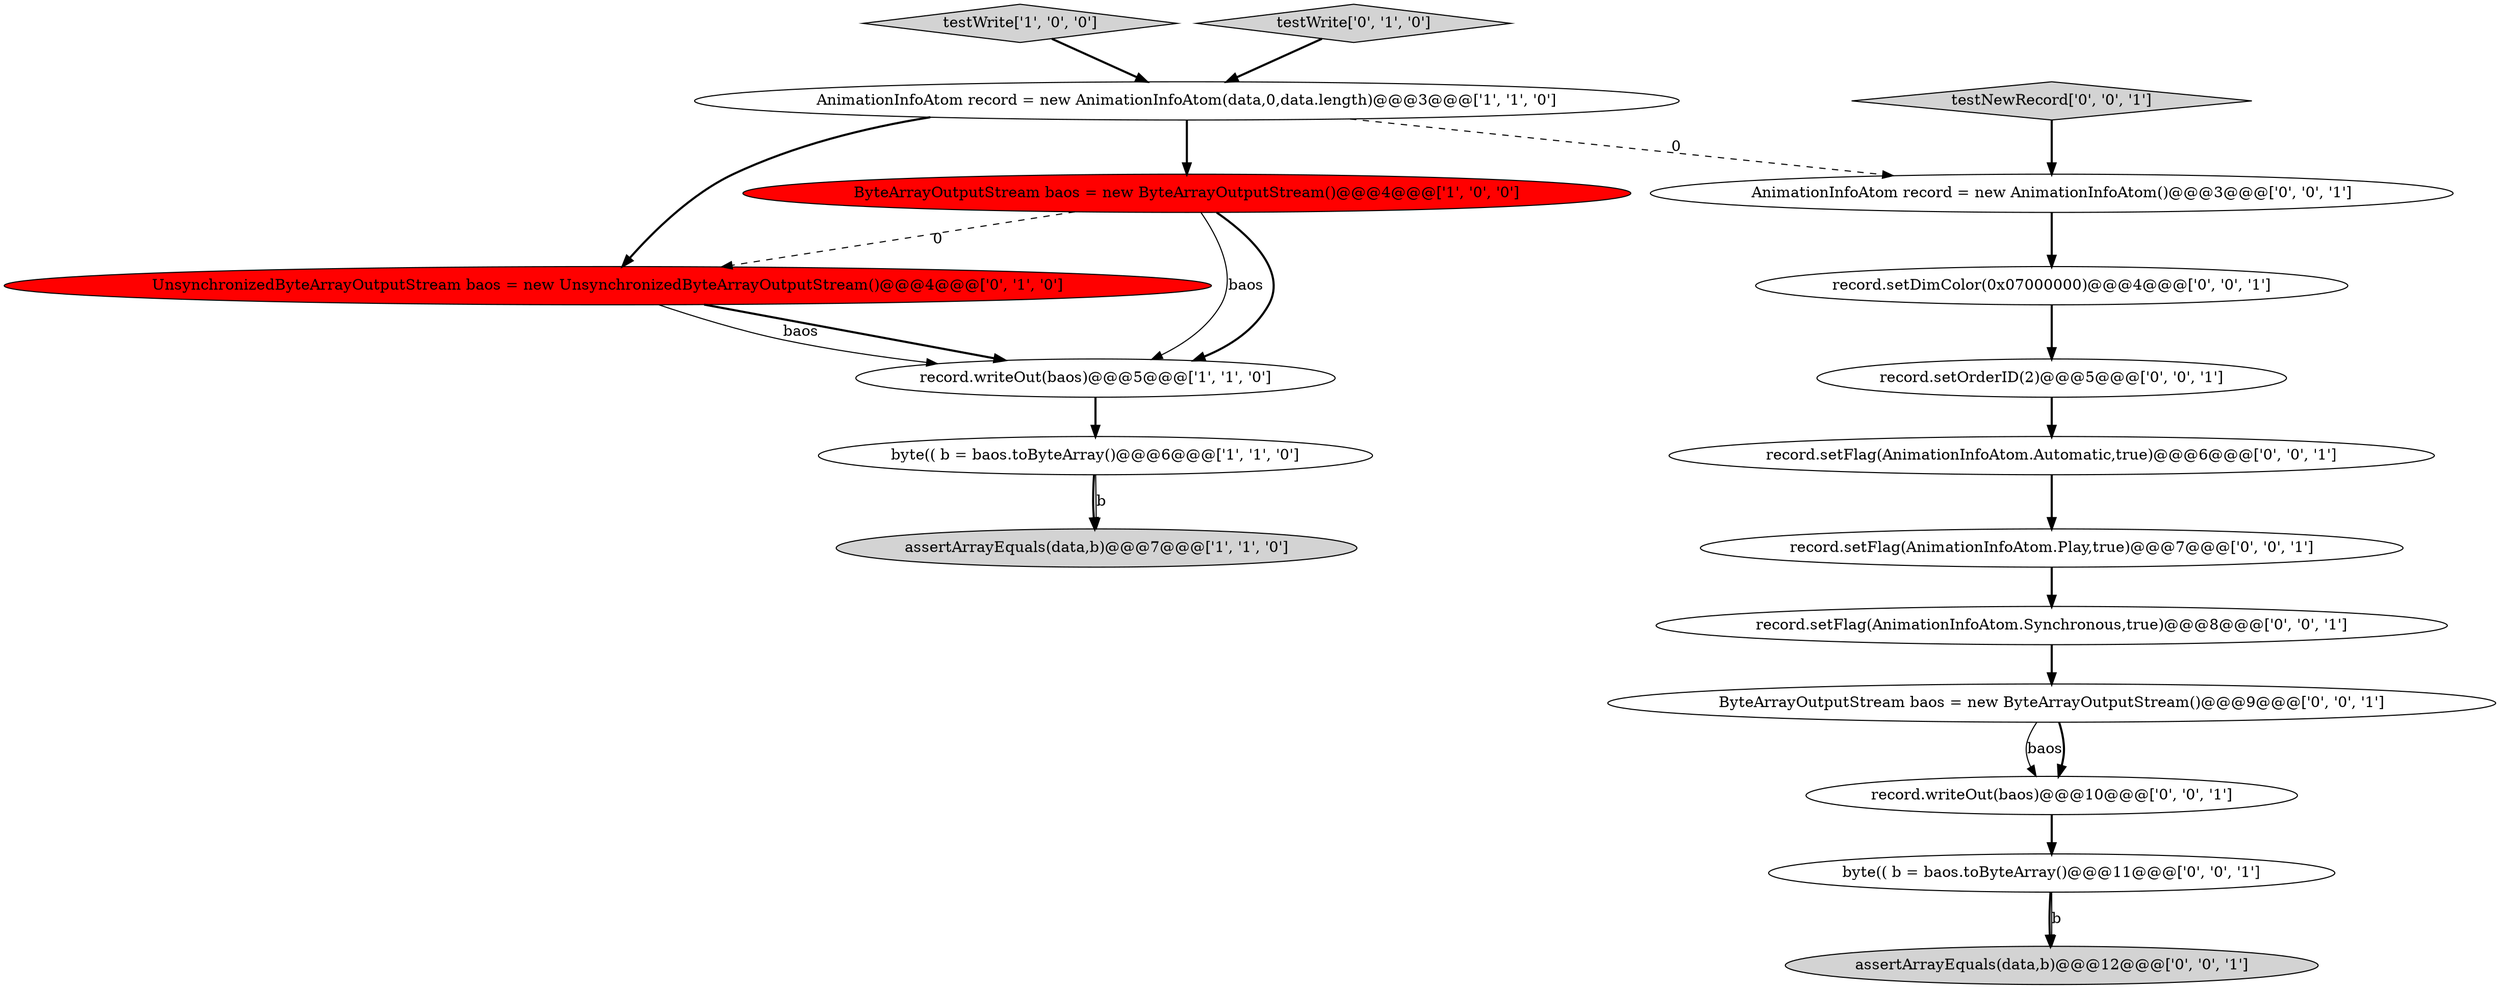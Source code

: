 digraph {
8 [style = filled, label = "AnimationInfoAtom record = new AnimationInfoAtom()@@@3@@@['0', '0', '1']", fillcolor = white, shape = ellipse image = "AAA0AAABBB3BBB"];
4 [style = filled, label = "assertArrayEquals(data,b)@@@7@@@['1', '1', '0']", fillcolor = lightgray, shape = ellipse image = "AAA0AAABBB1BBB"];
1 [style = filled, label = "ByteArrayOutputStream baos = new ByteArrayOutputStream()@@@4@@@['1', '0', '0']", fillcolor = red, shape = ellipse image = "AAA1AAABBB1BBB"];
5 [style = filled, label = "testWrite['1', '0', '0']", fillcolor = lightgray, shape = diamond image = "AAA0AAABBB1BBB"];
2 [style = filled, label = "record.writeOut(baos)@@@5@@@['1', '1', '0']", fillcolor = white, shape = ellipse image = "AAA0AAABBB1BBB"];
6 [style = filled, label = "UnsynchronizedByteArrayOutputStream baos = new UnsynchronizedByteArrayOutputStream()@@@4@@@['0', '1', '0']", fillcolor = red, shape = ellipse image = "AAA1AAABBB2BBB"];
11 [style = filled, label = "record.setFlag(AnimationInfoAtom.Automatic,true)@@@6@@@['0', '0', '1']", fillcolor = white, shape = ellipse image = "AAA0AAABBB3BBB"];
12 [style = filled, label = "record.setFlag(AnimationInfoAtom.Synchronous,true)@@@8@@@['0', '0', '1']", fillcolor = white, shape = ellipse image = "AAA0AAABBB3BBB"];
17 [style = filled, label = "assertArrayEquals(data,b)@@@12@@@['0', '0', '1']", fillcolor = lightgray, shape = ellipse image = "AAA0AAABBB3BBB"];
13 [style = filled, label = "record.setDimColor(0x07000000)@@@4@@@['0', '0', '1']", fillcolor = white, shape = ellipse image = "AAA0AAABBB3BBB"];
15 [style = filled, label = "record.setFlag(AnimationInfoAtom.Play,true)@@@7@@@['0', '0', '1']", fillcolor = white, shape = ellipse image = "AAA0AAABBB3BBB"];
16 [style = filled, label = "ByteArrayOutputStream baos = new ByteArrayOutputStream()@@@9@@@['0', '0', '1']", fillcolor = white, shape = ellipse image = "AAA0AAABBB3BBB"];
3 [style = filled, label = "byte(( b = baos.toByteArray()@@@6@@@['1', '1', '0']", fillcolor = white, shape = ellipse image = "AAA0AAABBB1BBB"];
7 [style = filled, label = "testWrite['0', '1', '0']", fillcolor = lightgray, shape = diamond image = "AAA0AAABBB2BBB"];
10 [style = filled, label = "record.setOrderID(2)@@@5@@@['0', '0', '1']", fillcolor = white, shape = ellipse image = "AAA0AAABBB3BBB"];
0 [style = filled, label = "AnimationInfoAtom record = new AnimationInfoAtom(data,0,data.length)@@@3@@@['1', '1', '0']", fillcolor = white, shape = ellipse image = "AAA0AAABBB1BBB"];
14 [style = filled, label = "byte(( b = baos.toByteArray()@@@11@@@['0', '0', '1']", fillcolor = white, shape = ellipse image = "AAA0AAABBB3BBB"];
18 [style = filled, label = "testNewRecord['0', '0', '1']", fillcolor = lightgray, shape = diamond image = "AAA0AAABBB3BBB"];
9 [style = filled, label = "record.writeOut(baos)@@@10@@@['0', '0', '1']", fillcolor = white, shape = ellipse image = "AAA0AAABBB3BBB"];
13->10 [style = bold, label=""];
16->9 [style = solid, label="baos"];
0->6 [style = bold, label=""];
3->4 [style = solid, label="b"];
2->3 [style = bold, label=""];
14->17 [style = bold, label=""];
7->0 [style = bold, label=""];
12->16 [style = bold, label=""];
3->4 [style = bold, label=""];
11->15 [style = bold, label=""];
6->2 [style = bold, label=""];
14->17 [style = solid, label="b"];
1->2 [style = solid, label="baos"];
5->0 [style = bold, label=""];
1->6 [style = dashed, label="0"];
0->1 [style = bold, label=""];
9->14 [style = bold, label=""];
0->8 [style = dashed, label="0"];
1->2 [style = bold, label=""];
15->12 [style = bold, label=""];
18->8 [style = bold, label=""];
16->9 [style = bold, label=""];
8->13 [style = bold, label=""];
10->11 [style = bold, label=""];
6->2 [style = solid, label="baos"];
}
